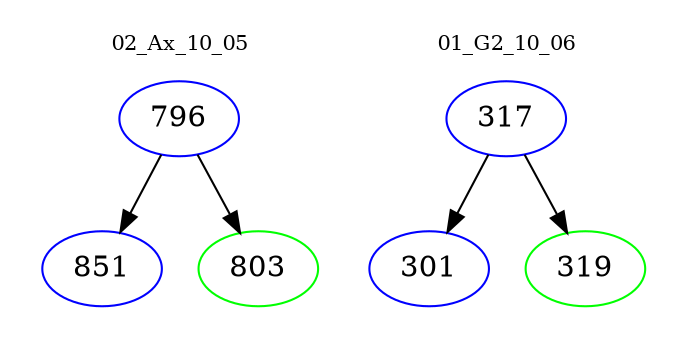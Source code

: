 digraph{
subgraph cluster_0 {
color = white
label = "02_Ax_10_05";
fontsize=10;
T0_796 [label="796", color="blue"]
T0_796 -> T0_851 [color="black"]
T0_851 [label="851", color="blue"]
T0_796 -> T0_803 [color="black"]
T0_803 [label="803", color="green"]
}
subgraph cluster_1 {
color = white
label = "01_G2_10_06";
fontsize=10;
T1_317 [label="317", color="blue"]
T1_317 -> T1_301 [color="black"]
T1_301 [label="301", color="blue"]
T1_317 -> T1_319 [color="black"]
T1_319 [label="319", color="green"]
}
}
